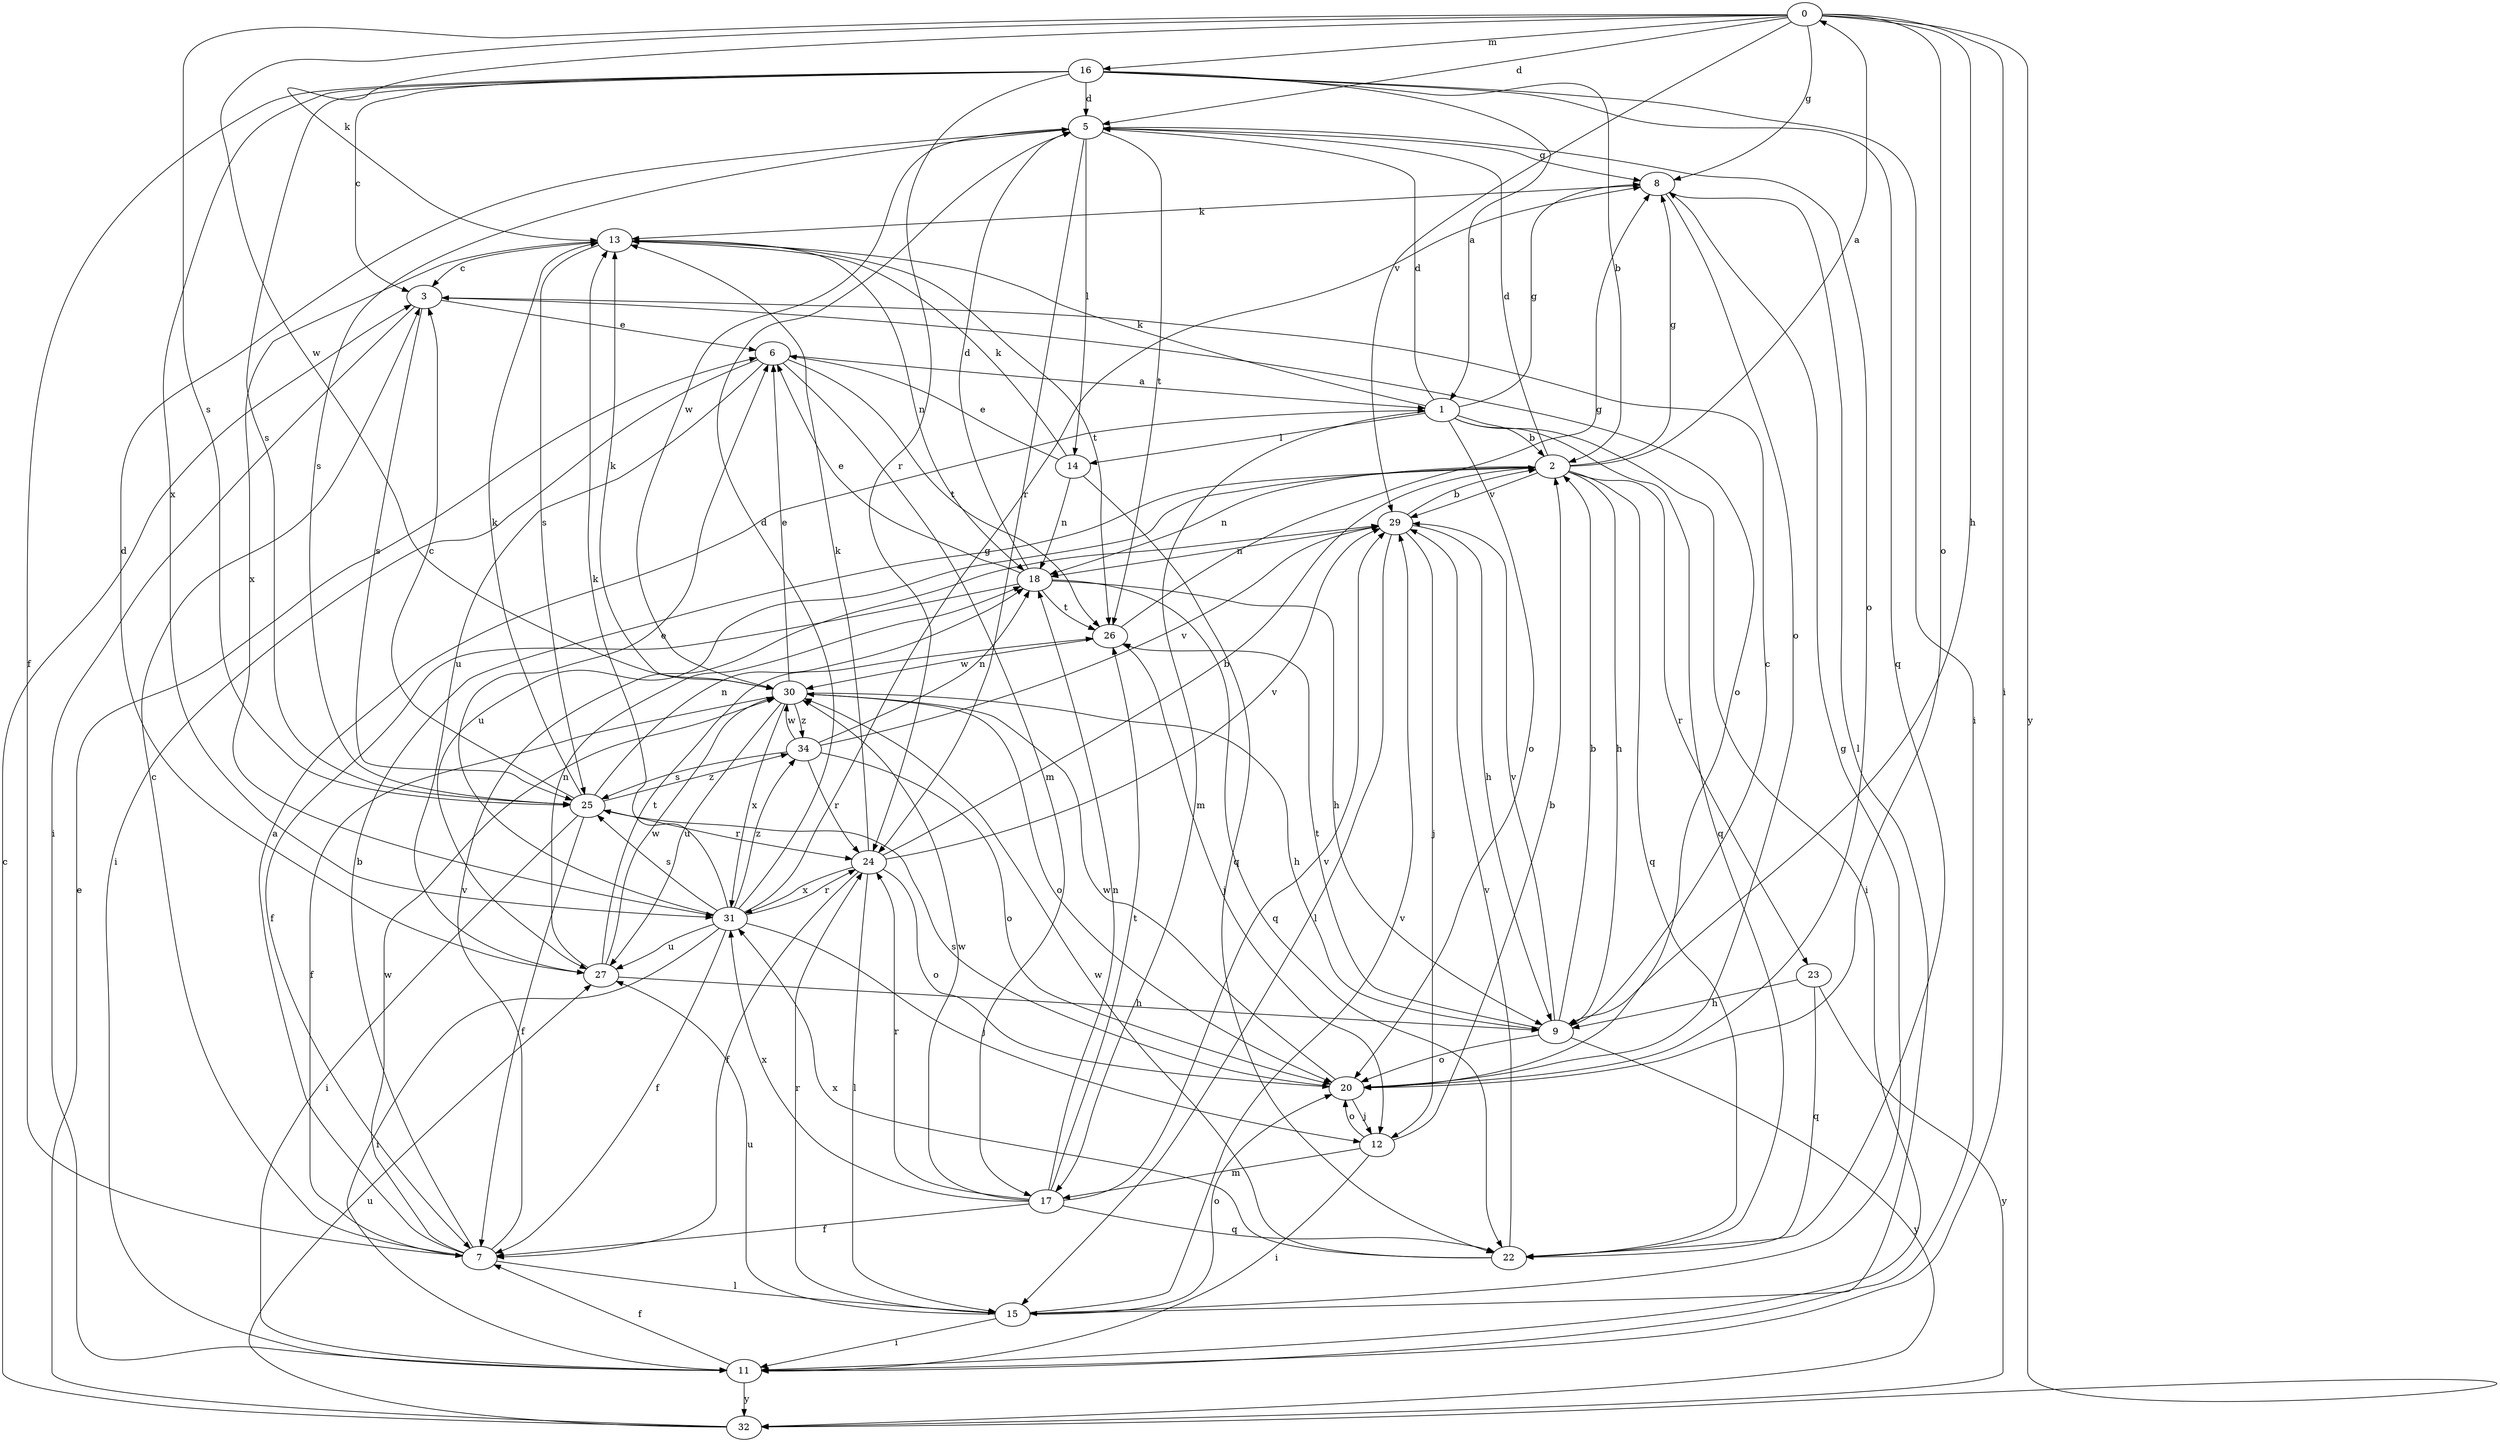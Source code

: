 strict digraph  {
0;
1;
2;
3;
5;
6;
7;
8;
9;
11;
12;
13;
14;
15;
16;
17;
18;
20;
22;
23;
24;
25;
26;
27;
29;
30;
31;
32;
34;
0 -> 5  [label=d];
0 -> 8  [label=g];
0 -> 9  [label=h];
0 -> 11  [label=i];
0 -> 13  [label=k];
0 -> 16  [label=m];
0 -> 20  [label=o];
0 -> 25  [label=s];
0 -> 29  [label=v];
0 -> 30  [label=w];
0 -> 32  [label=y];
1 -> 2  [label=b];
1 -> 5  [label=d];
1 -> 8  [label=g];
1 -> 11  [label=i];
1 -> 13  [label=k];
1 -> 14  [label=l];
1 -> 17  [label=m];
1 -> 20  [label=o];
1 -> 22  [label=q];
2 -> 0  [label=a];
2 -> 5  [label=d];
2 -> 8  [label=g];
2 -> 9  [label=h];
2 -> 18  [label=n];
2 -> 22  [label=q];
2 -> 23  [label=r];
2 -> 27  [label=u];
2 -> 29  [label=v];
3 -> 6  [label=e];
3 -> 11  [label=i];
3 -> 20  [label=o];
3 -> 25  [label=s];
5 -> 8  [label=g];
5 -> 14  [label=l];
5 -> 20  [label=o];
5 -> 24  [label=r];
5 -> 25  [label=s];
5 -> 26  [label=t];
5 -> 30  [label=w];
6 -> 1  [label=a];
6 -> 11  [label=i];
6 -> 17  [label=m];
6 -> 26  [label=t];
6 -> 27  [label=u];
7 -> 1  [label=a];
7 -> 2  [label=b];
7 -> 3  [label=c];
7 -> 15  [label=l];
7 -> 29  [label=v];
7 -> 30  [label=w];
8 -> 13  [label=k];
8 -> 15  [label=l];
8 -> 20  [label=o];
9 -> 2  [label=b];
9 -> 3  [label=c];
9 -> 20  [label=o];
9 -> 26  [label=t];
9 -> 29  [label=v];
9 -> 32  [label=y];
11 -> 7  [label=f];
11 -> 32  [label=y];
12 -> 2  [label=b];
12 -> 11  [label=i];
12 -> 17  [label=m];
12 -> 20  [label=o];
13 -> 3  [label=c];
13 -> 18  [label=n];
13 -> 25  [label=s];
13 -> 26  [label=t];
13 -> 31  [label=x];
14 -> 6  [label=e];
14 -> 13  [label=k];
14 -> 18  [label=n];
14 -> 22  [label=q];
15 -> 8  [label=g];
15 -> 11  [label=i];
15 -> 20  [label=o];
15 -> 24  [label=r];
15 -> 27  [label=u];
15 -> 29  [label=v];
16 -> 1  [label=a];
16 -> 2  [label=b];
16 -> 3  [label=c];
16 -> 5  [label=d];
16 -> 7  [label=f];
16 -> 11  [label=i];
16 -> 22  [label=q];
16 -> 24  [label=r];
16 -> 25  [label=s];
16 -> 31  [label=x];
17 -> 7  [label=f];
17 -> 18  [label=n];
17 -> 22  [label=q];
17 -> 24  [label=r];
17 -> 26  [label=t];
17 -> 29  [label=v];
17 -> 30  [label=w];
17 -> 31  [label=x];
18 -> 5  [label=d];
18 -> 6  [label=e];
18 -> 7  [label=f];
18 -> 9  [label=h];
18 -> 22  [label=q];
18 -> 26  [label=t];
20 -> 12  [label=j];
20 -> 25  [label=s];
20 -> 30  [label=w];
22 -> 29  [label=v];
22 -> 30  [label=w];
22 -> 31  [label=x];
23 -> 9  [label=h];
23 -> 22  [label=q];
23 -> 32  [label=y];
24 -> 2  [label=b];
24 -> 7  [label=f];
24 -> 13  [label=k];
24 -> 15  [label=l];
24 -> 20  [label=o];
24 -> 29  [label=v];
24 -> 31  [label=x];
25 -> 3  [label=c];
25 -> 7  [label=f];
25 -> 11  [label=i];
25 -> 13  [label=k];
25 -> 18  [label=n];
25 -> 24  [label=r];
25 -> 34  [label=z];
26 -> 8  [label=g];
26 -> 12  [label=j];
26 -> 30  [label=w];
27 -> 5  [label=d];
27 -> 9  [label=h];
27 -> 18  [label=n];
27 -> 26  [label=t];
27 -> 30  [label=w];
29 -> 2  [label=b];
29 -> 9  [label=h];
29 -> 12  [label=j];
29 -> 15  [label=l];
29 -> 18  [label=n];
30 -> 6  [label=e];
30 -> 7  [label=f];
30 -> 9  [label=h];
30 -> 13  [label=k];
30 -> 20  [label=o];
30 -> 27  [label=u];
30 -> 31  [label=x];
30 -> 34  [label=z];
31 -> 5  [label=d];
31 -> 6  [label=e];
31 -> 7  [label=f];
31 -> 8  [label=g];
31 -> 11  [label=i];
31 -> 12  [label=j];
31 -> 13  [label=k];
31 -> 24  [label=r];
31 -> 25  [label=s];
31 -> 27  [label=u];
31 -> 34  [label=z];
32 -> 3  [label=c];
32 -> 6  [label=e];
32 -> 27  [label=u];
34 -> 18  [label=n];
34 -> 20  [label=o];
34 -> 24  [label=r];
34 -> 25  [label=s];
34 -> 29  [label=v];
34 -> 30  [label=w];
}
